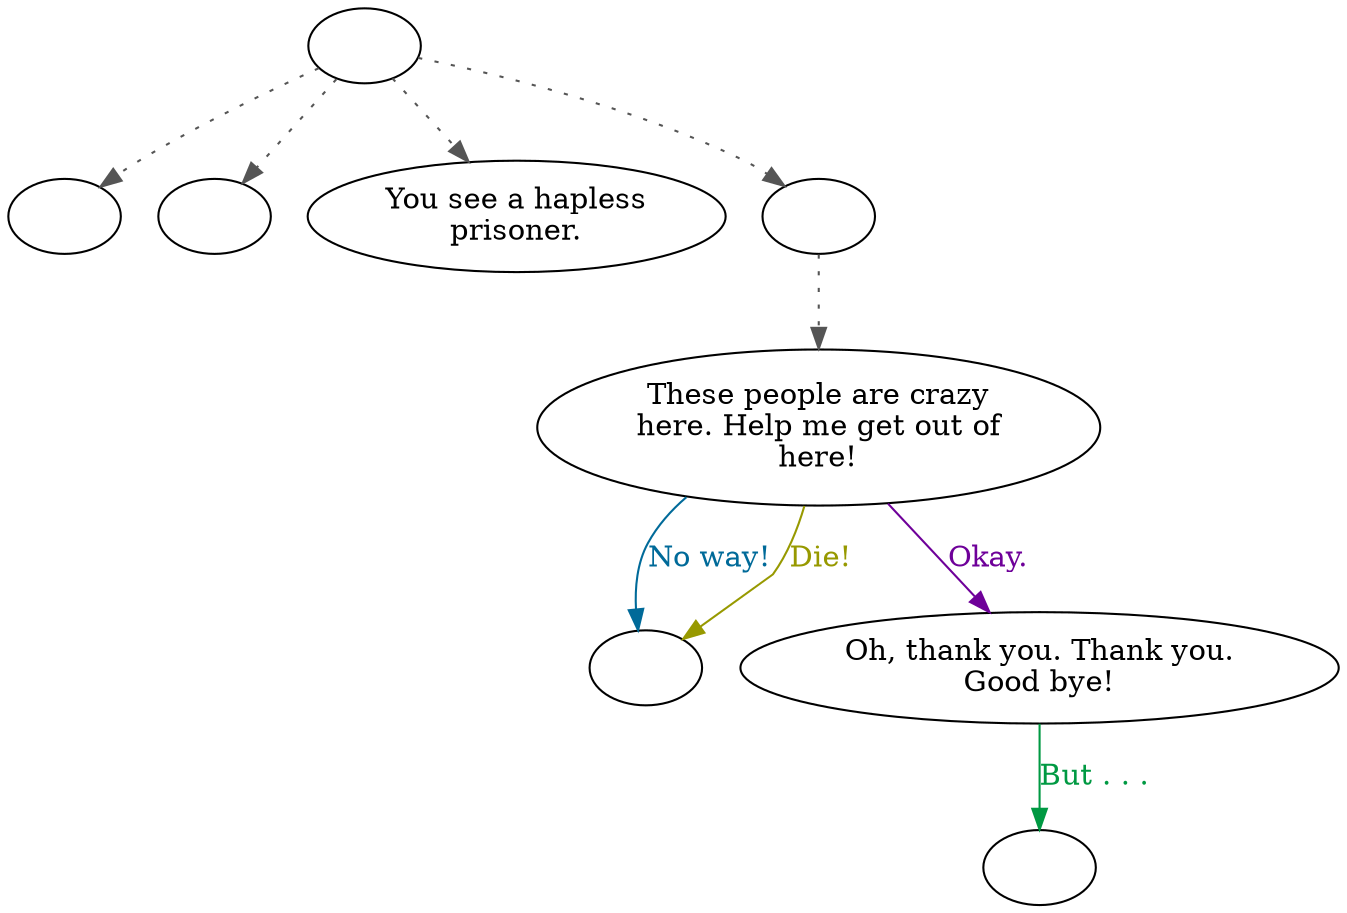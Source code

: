 digraph RIPPPRIS {
  "start" [style=filled       fillcolor="#FFFFFF"       color="#000000"]
  "start" -> "critter_p_proc" [style=dotted color="#555555"]
  "start" -> "destroy_p_proc" [style=dotted color="#555555"]
  "start" -> "look_at_p_proc" [style=dotted color="#555555"]
  "start" -> "talk_p_proc" [style=dotted color="#555555"]
  "start" [label=""]
  "critter_p_proc" [style=filled       fillcolor="#FFFFFF"       color="#000000"]
  "critter_p_proc" [label=""]
  "destroy_p_proc" [style=filled       fillcolor="#FFFFFF"       color="#000000"]
  "destroy_p_proc" [label=""]
  "look_at_p_proc" [style=filled       fillcolor="#FFFFFF"       color="#000000"]
  "look_at_p_proc" [label="You see a hapless\nprisoner."]
  "talk_p_proc" [style=filled       fillcolor="#FFFFFF"       color="#000000"]
  "talk_p_proc" -> "Prisoner01" [style=dotted color="#555555"]
  "talk_p_proc" [label=""]
  "Prisoner01" [style=filled       fillcolor="#FFFFFF"       color="#000000"]
  "Prisoner01" [label="These people are crazy\nhere. Help me get out of\nhere!"]
  "Prisoner01" -> "Prisoner02" [label="No way!" color="#006A99" fontcolor="#006A99"]
  "Prisoner01" -> "Prisoner02" [label="Die!" color="#979900" fontcolor="#979900"]
  "Prisoner01" -> "Prisoner03" [label="Okay." color="#6E0099" fontcolor="#6E0099"]
  "Prisoner02" [style=filled       fillcolor="#FFFFFF"       color="#000000"]
  "Prisoner02" [label=""]
  "Prisoner03" [style=filled       fillcolor="#FFFFFF"       color="#000000"]
  "Prisoner03" [label="Oh, thank you. Thank you.\nGood bye!"]
  "Prisoner03" -> "PrisonerEnd" [label="But . . ." color="#009942" fontcolor="#009942"]
  "PrisonerEnd" [style=filled       fillcolor="#FFFFFF"       color="#000000"]
  "PrisonerEnd" [label=""]
}